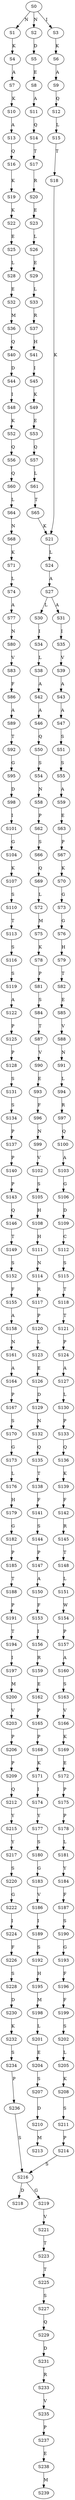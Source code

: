 strict digraph  {
	S0 -> S1 [ label = N ];
	S0 -> S2 [ label = N ];
	S0 -> S3 [ label = I ];
	S1 -> S4 [ label = K ];
	S2 -> S5 [ label = D ];
	S3 -> S6 [ label = K ];
	S4 -> S7 [ label = A ];
	S5 -> S8 [ label = E ];
	S6 -> S9 [ label = A ];
	S7 -> S10 [ label = K ];
	S8 -> S11 [ label = A ];
	S9 -> S12 [ label = Q ];
	S10 -> S13 [ label = A ];
	S11 -> S14 [ label = Q ];
	S12 -> S15 [ label = L ];
	S13 -> S16 [ label = Q ];
	S14 -> S17 [ label = T ];
	S15 -> S18 [ label = T ];
	S16 -> S19 [ label = K ];
	S17 -> S20 [ label = R ];
	S18 -> S21 [ label = K ];
	S19 -> S22 [ label = K ];
	S20 -> S23 [ label = E ];
	S21 -> S24 [ label = L ];
	S22 -> S25 [ label = E ];
	S23 -> S26 [ label = L ];
	S24 -> S27 [ label = A ];
	S25 -> S28 [ label = L ];
	S26 -> S29 [ label = E ];
	S27 -> S30 [ label = L ];
	S27 -> S31 [ label = A ];
	S28 -> S32 [ label = E ];
	S29 -> S33 [ label = L ];
	S30 -> S34 [ label = I ];
	S31 -> S35 [ label = I ];
	S32 -> S36 [ label = M ];
	S33 -> S37 [ label = R ];
	S34 -> S38 [ label = L ];
	S35 -> S39 [ label = V ];
	S36 -> S40 [ label = Q ];
	S37 -> S41 [ label = H ];
	S38 -> S42 [ label = A ];
	S39 -> S43 [ label = A ];
	S40 -> S44 [ label = D ];
	S41 -> S45 [ label = I ];
	S42 -> S46 [ label = A ];
	S43 -> S47 [ label = A ];
	S44 -> S48 [ label = I ];
	S45 -> S49 [ label = K ];
	S46 -> S50 [ label = Q ];
	S47 -> S51 [ label = S ];
	S48 -> S52 [ label = K ];
	S49 -> S53 [ label = E ];
	S50 -> S54 [ label = S ];
	S51 -> S55 [ label = S ];
	S52 -> S56 [ label = Q ];
	S53 -> S57 [ label = Q ];
	S54 -> S58 [ label = N ];
	S55 -> S59 [ label = A ];
	S56 -> S60 [ label = Q ];
	S57 -> S61 [ label = L ];
	S58 -> S62 [ label = P ];
	S59 -> S63 [ label = E ];
	S60 -> S64 [ label = L ];
	S61 -> S65 [ label = T ];
	S62 -> S66 [ label = S ];
	S63 -> S67 [ label = P ];
	S64 -> S68 [ label = N ];
	S65 -> S21 [ label = K ];
	S66 -> S69 [ label = Q ];
	S67 -> S70 [ label = K ];
	S68 -> S71 [ label = K ];
	S69 -> S72 [ label = L ];
	S70 -> S73 [ label = G ];
	S71 -> S74 [ label = L ];
	S72 -> S75 [ label = M ];
	S73 -> S76 [ label = G ];
	S74 -> S77 [ label = A ];
	S75 -> S78 [ label = K ];
	S76 -> S79 [ label = H ];
	S77 -> S80 [ label = N ];
	S78 -> S81 [ label = P ];
	S79 -> S82 [ label = T ];
	S80 -> S83 [ label = V ];
	S81 -> S84 [ label = S ];
	S82 -> S85 [ label = E ];
	S83 -> S86 [ label = F ];
	S84 -> S87 [ label = T ];
	S85 -> S88 [ label = V ];
	S86 -> S89 [ label = A ];
	S87 -> S90 [ label = V ];
	S88 -> S91 [ label = N ];
	S89 -> S92 [ label = T ];
	S90 -> S93 [ label = E ];
	S91 -> S94 [ label = L ];
	S92 -> S95 [ label = G ];
	S93 -> S96 [ label = F ];
	S94 -> S97 [ label = R ];
	S95 -> S98 [ label = D ];
	S96 -> S99 [ label = N ];
	S97 -> S100 [ label = Q ];
	S98 -> S101 [ label = I ];
	S99 -> S102 [ label = V ];
	S100 -> S103 [ label = A ];
	S101 -> S104 [ label = G ];
	S102 -> S105 [ label = S ];
	S103 -> S106 [ label = G ];
	S104 -> S107 [ label = K ];
	S105 -> S108 [ label = H ];
	S106 -> S109 [ label = D ];
	S107 -> S110 [ label = S ];
	S108 -> S111 [ label = H ];
	S109 -> S112 [ label = C ];
	S110 -> S113 [ label = T ];
	S111 -> S114 [ label = N ];
	S112 -> S115 [ label = S ];
	S113 -> S116 [ label = S ];
	S114 -> S117 [ label = R ];
	S115 -> S118 [ label = T ];
	S116 -> S119 [ label = S ];
	S117 -> S120 [ label = P ];
	S118 -> S121 [ label = T ];
	S119 -> S122 [ label = A ];
	S120 -> S123 [ label = L ];
	S121 -> S124 [ label = P ];
	S122 -> S125 [ label = P ];
	S123 -> S126 [ label = E ];
	S124 -> S127 [ label = A ];
	S125 -> S128 [ label = P ];
	S126 -> S129 [ label = D ];
	S127 -> S130 [ label = L ];
	S128 -> S131 [ label = S ];
	S129 -> S132 [ label = N ];
	S130 -> S133 [ label = P ];
	S131 -> S134 [ label = S ];
	S132 -> S135 [ label = Q ];
	S133 -> S136 [ label = Q ];
	S134 -> S137 [ label = P ];
	S135 -> S138 [ label = T ];
	S136 -> S139 [ label = K ];
	S137 -> S140 [ label = P ];
	S138 -> S141 [ label = F ];
	S139 -> S142 [ label = F ];
	S140 -> S143 [ label = P ];
	S141 -> S144 [ label = S ];
	S142 -> S145 [ label = R ];
	S143 -> S146 [ label = Q ];
	S144 -> S147 [ label = P ];
	S145 -> S148 [ label = T ];
	S146 -> S149 [ label = T ];
	S147 -> S150 [ label = A ];
	S148 -> S151 [ label = L ];
	S149 -> S152 [ label = S ];
	S150 -> S153 [ label = F ];
	S151 -> S154 [ label = W ];
	S152 -> S155 [ label = F ];
	S153 -> S156 [ label = I ];
	S154 -> S157 [ label = P ];
	S155 -> S158 [ label = A ];
	S156 -> S159 [ label = R ];
	S157 -> S160 [ label = A ];
	S158 -> S161 [ label = N ];
	S159 -> S162 [ label = E ];
	S160 -> S163 [ label = S ];
	S161 -> S164 [ label = A ];
	S162 -> S165 [ label = P ];
	S163 -> S166 [ label = V ];
	S164 -> S167 [ label = P ];
	S165 -> S168 [ label = P ];
	S166 -> S169 [ label = K ];
	S167 -> S170 [ label = S ];
	S168 -> S171 [ label = K ];
	S169 -> S172 [ label = E ];
	S170 -> S173 [ label = G ];
	S171 -> S174 [ label = I ];
	S172 -> S175 [ label = P ];
	S173 -> S176 [ label = L ];
	S174 -> S177 [ label = Y ];
	S175 -> S178 [ label = P ];
	S176 -> S179 [ label = H ];
	S177 -> S180 [ label = S ];
	S178 -> S181 [ label = L ];
	S179 -> S182 [ label = G ];
	S180 -> S183 [ label = G ];
	S181 -> S184 [ label = Y ];
	S182 -> S185 [ label = P ];
	S183 -> S186 [ label = V ];
	S184 -> S187 [ label = F ];
	S185 -> S188 [ label = T ];
	S186 -> S189 [ label = I ];
	S187 -> S190 [ label = S ];
	S188 -> S191 [ label = P ];
	S189 -> S192 [ label = S ];
	S190 -> S193 [ label = G ];
	S191 -> S194 [ label = T ];
	S192 -> S195 [ label = H ];
	S193 -> S196 [ label = F ];
	S194 -> S197 [ label = I ];
	S195 -> S198 [ label = M ];
	S196 -> S199 [ label = F ];
	S197 -> S200 [ label = M ];
	S198 -> S201 [ label = L ];
	S199 -> S202 [ label = S ];
	S200 -> S203 [ label = V ];
	S201 -> S204 [ label = E ];
	S202 -> S205 [ label = L ];
	S203 -> S206 [ label = P ];
	S204 -> S207 [ label = S ];
	S205 -> S208 [ label = K ];
	S206 -> S209 [ label = P ];
	S207 -> S210 [ label = D ];
	S208 -> S211 [ label = S ];
	S209 -> S212 [ label = Q ];
	S210 -> S213 [ label = M ];
	S211 -> S214 [ label = P ];
	S212 -> S215 [ label = Y ];
	S214 -> S216 [ label = S ];
	S215 -> S217 [ label = Y ];
	S216 -> S218 [ label = D ];
	S216 -> S219 [ label = G ];
	S217 -> S220 [ label = S ];
	S219 -> S221 [ label = V ];
	S220 -> S222 [ label = G ];
	S221 -> S223 [ label = T ];
	S222 -> S224 [ label = I ];
	S223 -> S225 [ label = T ];
	S224 -> S226 [ label = F ];
	S225 -> S227 [ label = S ];
	S226 -> S228 [ label = S ];
	S227 -> S229 [ label = Q ];
	S228 -> S230 [ label = D ];
	S229 -> S231 [ label = D ];
	S230 -> S232 [ label = K ];
	S231 -> S233 [ label = R ];
	S232 -> S234 [ label = S ];
	S233 -> S235 [ label = V ];
	S234 -> S236 [ label = P ];
	S235 -> S237 [ label = P ];
	S236 -> S216 [ label = S ];
	S237 -> S238 [ label = E ];
	S238 -> S239 [ label = M ];
}
